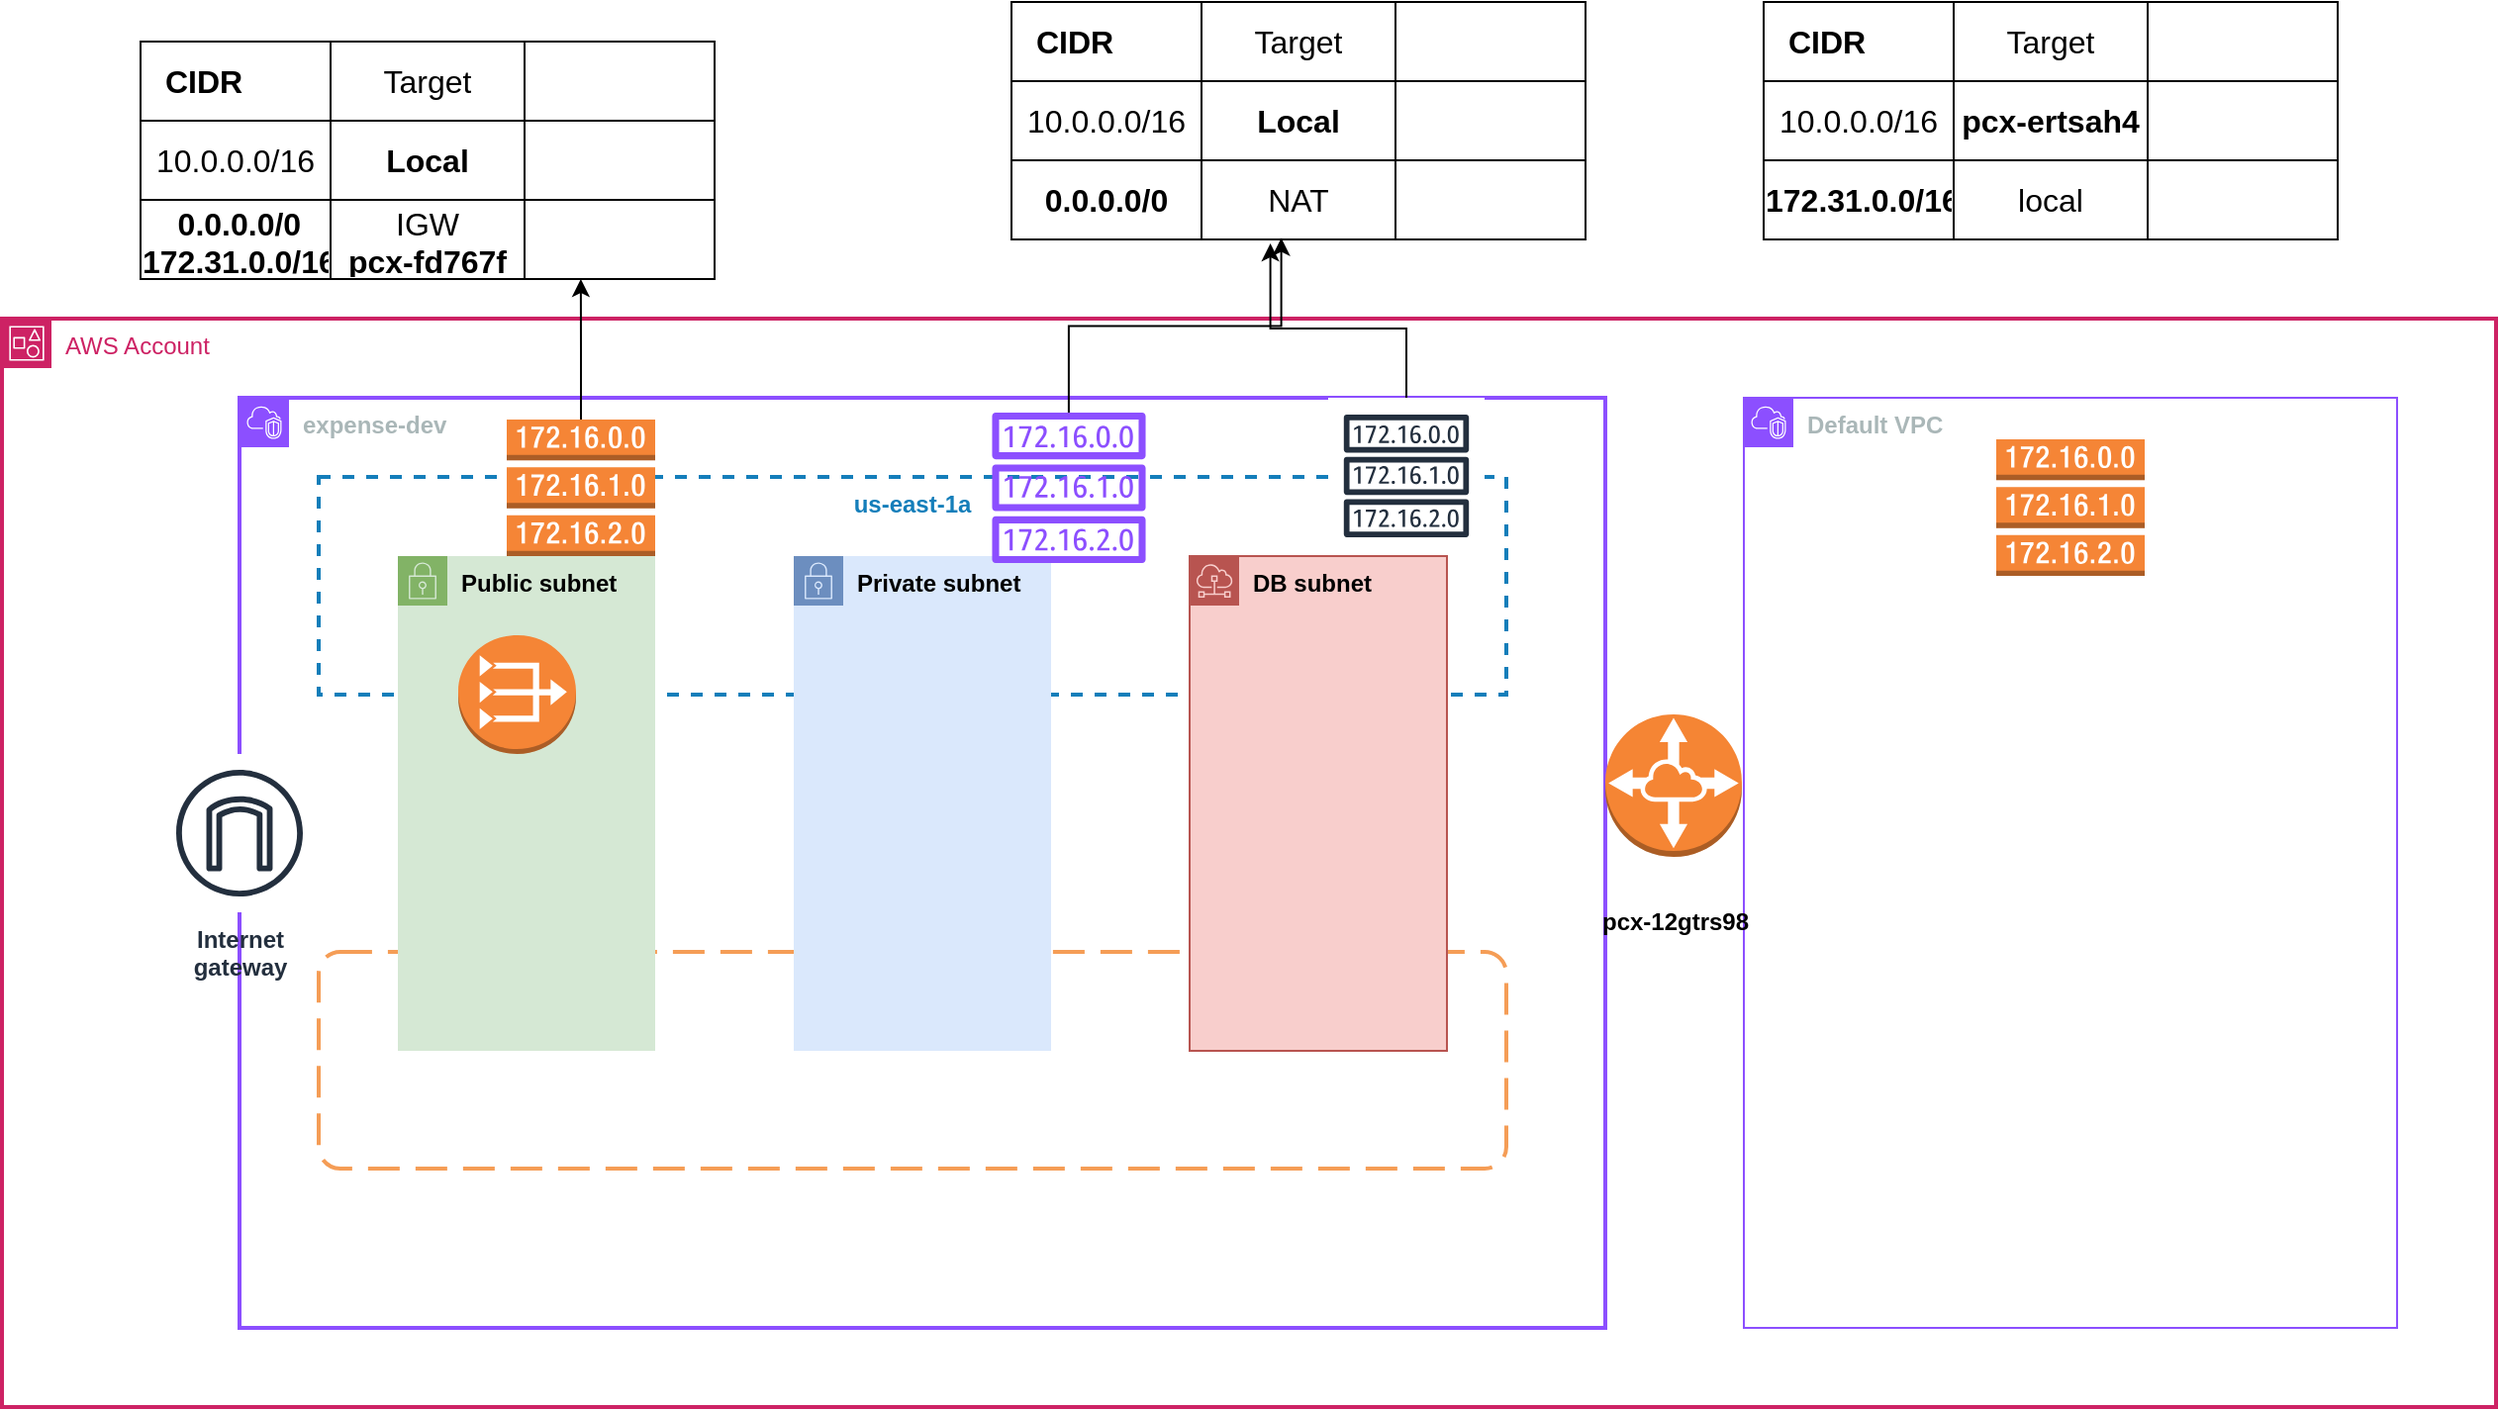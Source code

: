 <mxfile version="26.0.11">
  <diagram name="Page-1" id="2I3Cp4i9-CEu9HC9nYrX">
    <mxGraphModel dx="1259" dy="1755" grid="1" gridSize="10" guides="1" tooltips="1" connect="1" arrows="1" fold="1" page="1" pageScale="1" pageWidth="850" pageHeight="1100" math="0" shadow="0">
      <root>
        <mxCell id="0" />
        <mxCell id="1" parent="0" />
        <mxCell id="bEcWCXSW8mVEf-5Qv4KU-1" value="AWS Account" style="points=[[0,0],[0.25,0],[0.5,0],[0.75,0],[1,0],[1,0.25],[1,0.5],[1,0.75],[1,1],[0.75,1],[0.5,1],[0.25,1],[0,1],[0,0.75],[0,0.5],[0,0.25]];outlineConnect=0;gradientColor=none;html=1;whiteSpace=wrap;fontSize=12;fontStyle=0;container=1;pointerEvents=0;collapsible=0;recursiveResize=0;shape=mxgraph.aws4.group;grIcon=mxgraph.aws4.group_account;strokeColor=#CD2264;fillColor=none;verticalAlign=top;align=left;spacingLeft=30;fontColor=#CD2264;dashed=0;strokeWidth=2;" vertex="1" parent="1">
          <mxGeometry x="40" y="40" width="1260" height="550" as="geometry" />
        </mxCell>
        <mxCell id="bEcWCXSW8mVEf-5Qv4KU-2" value="&lt;b&gt;expense-dev&lt;/b&gt;" style="points=[[0,0],[0.25,0],[0.5,0],[0.75,0],[1,0],[1,0.25],[1,0.5],[1,0.75],[1,1],[0.75,1],[0.5,1],[0.25,1],[0,1],[0,0.75],[0,0.5],[0,0.25]];outlineConnect=0;gradientColor=none;html=1;whiteSpace=wrap;fontSize=12;fontStyle=0;container=1;pointerEvents=0;collapsible=0;recursiveResize=0;shape=mxgraph.aws4.group;grIcon=mxgraph.aws4.group_vpc2;strokeColor=#8C4FFF;fillColor=none;verticalAlign=top;align=left;spacingLeft=30;fontColor=#AAB7B8;dashed=0;strokeWidth=2;" vertex="1" parent="bEcWCXSW8mVEf-5Qv4KU-1">
          <mxGeometry x="120" y="40" width="690" height="470" as="geometry" />
        </mxCell>
        <mxCell id="bEcWCXSW8mVEf-5Qv4KU-5" value="&lt;b&gt;us-east-1a&lt;/b&gt;" style="fillColor=none;strokeColor=#147EBA;dashed=1;verticalAlign=top;fontStyle=0;fontColor=#147EBA;whiteSpace=wrap;html=1;strokeWidth=2;" vertex="1" parent="bEcWCXSW8mVEf-5Qv4KU-2">
          <mxGeometry x="40" y="40" width="600" height="110" as="geometry" />
        </mxCell>
        <mxCell id="bEcWCXSW8mVEf-5Qv4KU-6" value="" style="rounded=1;arcSize=10;dashed=1;strokeColor=#F59D56;fillColor=none;gradientColor=none;dashPattern=8 4;strokeWidth=2;" vertex="1" parent="bEcWCXSW8mVEf-5Qv4KU-2">
          <mxGeometry x="40" y="280" width="600" height="109.5" as="geometry" />
        </mxCell>
        <mxCell id="bEcWCXSW8mVEf-5Qv4KU-7" value="&lt;b&gt;us-east-1b&lt;/b&gt;" style="text;html=1;align=center;verticalAlign=middle;resizable=0;points=[];autosize=1;strokeColor=none;fillColor=none;" vertex="1" parent="bEcWCXSW8mVEf-5Qv4KU-2">
          <mxGeometry x="300" y="280" width="80" height="30" as="geometry" />
        </mxCell>
        <mxCell id="bEcWCXSW8mVEf-5Qv4KU-8" value="&lt;b&gt;Public subnet&lt;/b&gt;" style="points=[[0,0],[0.25,0],[0.5,0],[0.75,0],[1,0],[1,0.25],[1,0.5],[1,0.75],[1,1],[0.75,1],[0.5,1],[0.25,1],[0,1],[0,0.75],[0,0.5],[0,0.25]];outlineConnect=0;html=1;whiteSpace=wrap;fontSize=12;fontStyle=0;container=1;pointerEvents=0;collapsible=0;recursiveResize=0;shape=mxgraph.aws4.group;grIcon=mxgraph.aws4.group_security_group;grStroke=0;strokeColor=#82b366;fillColor=#d5e8d4;verticalAlign=top;align=left;spacingLeft=30;dashed=0;" vertex="1" parent="bEcWCXSW8mVEf-5Qv4KU-2">
          <mxGeometry x="80" y="80" width="130" height="250" as="geometry" />
        </mxCell>
        <mxCell id="bEcWCXSW8mVEf-5Qv4KU-84" value="" style="outlineConnect=0;dashed=0;verticalLabelPosition=bottom;verticalAlign=top;align=center;html=1;shape=mxgraph.aws3.vpc_nat_gateway;fillColor=#F58536;gradientColor=none;" vertex="1" parent="bEcWCXSW8mVEf-5Qv4KU-8">
          <mxGeometry x="30.5" y="40" width="59.5" height="60" as="geometry" />
        </mxCell>
        <mxCell id="bEcWCXSW8mVEf-5Qv4KU-9" value="&lt;b&gt;Private subnet&lt;/b&gt;" style="points=[[0,0],[0.25,0],[0.5,0],[0.75,0],[1,0],[1,0.25],[1,0.5],[1,0.75],[1,1],[0.75,1],[0.5,1],[0.25,1],[0,1],[0,0.75],[0,0.5],[0,0.25]];outlineConnect=0;html=1;whiteSpace=wrap;fontSize=12;fontStyle=0;container=1;pointerEvents=0;collapsible=0;recursiveResize=0;shape=mxgraph.aws4.group;grIcon=mxgraph.aws4.group_security_group;grStroke=0;strokeColor=#6c8ebf;fillColor=#dae8fc;verticalAlign=top;align=left;spacingLeft=30;dashed=0;" vertex="1" parent="bEcWCXSW8mVEf-5Qv4KU-2">
          <mxGeometry x="280" y="80" width="130" height="250" as="geometry" />
        </mxCell>
        <mxCell id="bEcWCXSW8mVEf-5Qv4KU-10" value="&lt;b&gt;DB subnet&lt;/b&gt;" style="sketch=0;outlineConnect=0;html=1;whiteSpace=wrap;fontSize=12;fontStyle=0;shape=mxgraph.aws4.group;grIcon=mxgraph.aws4.group_subnet;strokeColor=#b85450;fillColor=#f8cecc;verticalAlign=top;align=left;spacingLeft=30;dashed=0;" vertex="1" parent="bEcWCXSW8mVEf-5Qv4KU-2">
          <mxGeometry x="480" y="80" width="130" height="250" as="geometry" />
        </mxCell>
        <mxCell id="bEcWCXSW8mVEf-5Qv4KU-11" value="" style="outlineConnect=0;dashed=0;verticalLabelPosition=bottom;verticalAlign=top;align=center;html=1;shape=mxgraph.aws3.route_table;fillColor=#F58536;gradientColor=none;" vertex="1" parent="bEcWCXSW8mVEf-5Qv4KU-2">
          <mxGeometry x="135" y="11" width="75" height="69" as="geometry" />
        </mxCell>
        <mxCell id="bEcWCXSW8mVEf-5Qv4KU-12" value="" style="sketch=0;outlineConnect=0;fontColor=#232F3E;gradientColor=none;fillColor=#8C4FFF;strokeColor=none;dashed=0;verticalLabelPosition=bottom;verticalAlign=top;align=center;html=1;fontSize=12;fontStyle=0;aspect=fixed;pointerEvents=1;shape=mxgraph.aws4.route_table;" vertex="1" parent="bEcWCXSW8mVEf-5Qv4KU-2">
          <mxGeometry x="380" y="7.5" width="78" height="76" as="geometry" />
        </mxCell>
        <mxCell id="bEcWCXSW8mVEf-5Qv4KU-13" value="" style="sketch=0;outlineConnect=0;fontColor=#232F3E;gradientColor=none;strokeColor=#232F3E;fillColor=#ffffff;dashed=0;verticalLabelPosition=bottom;verticalAlign=top;align=center;html=1;fontSize=12;fontStyle=0;aspect=fixed;shape=mxgraph.aws4.resourceIcon;resIcon=mxgraph.aws4.route_table;" vertex="1" parent="bEcWCXSW8mVEf-5Qv4KU-2">
          <mxGeometry x="550" width="79" height="79" as="geometry" />
        </mxCell>
        <mxCell id="bEcWCXSW8mVEf-5Qv4KU-66" value="&lt;b&gt;Default VPC&lt;/b&gt;" style="points=[[0,0],[0.25,0],[0.5,0],[0.75,0],[1,0],[1,0.25],[1,0.5],[1,0.75],[1,1],[0.75,1],[0.5,1],[0.25,1],[0,1],[0,0.75],[0,0.5],[0,0.25]];outlineConnect=0;gradientColor=none;html=1;whiteSpace=wrap;fontSize=12;fontStyle=0;container=1;pointerEvents=0;collapsible=0;recursiveResize=0;shape=mxgraph.aws4.group;grIcon=mxgraph.aws4.group_vpc2;strokeColor=#8C4FFF;fillColor=none;verticalAlign=top;align=left;spacingLeft=30;fontColor=#AAB7B8;dashed=0;" vertex="1" parent="bEcWCXSW8mVEf-5Qv4KU-1">
          <mxGeometry x="880" y="40" width="330" height="470" as="geometry" />
        </mxCell>
        <mxCell id="bEcWCXSW8mVEf-5Qv4KU-69" value="" style="outlineConnect=0;dashed=0;verticalLabelPosition=bottom;verticalAlign=top;align=center;html=1;shape=mxgraph.aws3.route_table;fillColor=#F58536;gradientColor=none;" vertex="1" parent="bEcWCXSW8mVEf-5Qv4KU-66">
          <mxGeometry x="127.5" y="21" width="75" height="69" as="geometry" />
        </mxCell>
        <mxCell id="bEcWCXSW8mVEf-5Qv4KU-67" value="" style="outlineConnect=0;dashed=0;verticalLabelPosition=bottom;verticalAlign=top;align=center;html=1;shape=mxgraph.aws3.vpc_peering;fillColor=#F58534;gradientColor=none;" vertex="1" parent="bEcWCXSW8mVEf-5Qv4KU-1">
          <mxGeometry x="810" y="200" width="69" height="72" as="geometry" />
        </mxCell>
        <mxCell id="bEcWCXSW8mVEf-5Qv4KU-68" value="&lt;b&gt;pcx-12gtrs98&lt;/b&gt;" style="text;html=1;align=center;verticalAlign=middle;resizable=0;points=[];autosize=1;strokeColor=none;fillColor=none;" vertex="1" parent="bEcWCXSW8mVEf-5Qv4KU-1">
          <mxGeometry x="794.5" y="290" width="100" height="30" as="geometry" />
        </mxCell>
        <mxCell id="bEcWCXSW8mVEf-5Qv4KU-4" value="&lt;b&gt;Internet&lt;br&gt;gateway&lt;/b&gt;" style="sketch=0;outlineConnect=0;fontColor=#232F3E;gradientColor=none;strokeColor=#232F3E;fillColor=#ffffff;dashed=0;verticalLabelPosition=bottom;verticalAlign=top;align=center;html=1;fontSize=12;fontStyle=0;aspect=fixed;shape=mxgraph.aws4.resourceIcon;resIcon=mxgraph.aws4.internet_gateway;" vertex="1" parent="1">
          <mxGeometry x="120" y="260" width="80" height="80" as="geometry" />
        </mxCell>
        <mxCell id="bEcWCXSW8mVEf-5Qv4KU-14" value="" style="shape=table;startSize=0;container=1;collapsible=0;childLayout=tableLayout;fontSize=16;" vertex="1" parent="1">
          <mxGeometry x="110" y="-100" width="290" height="120" as="geometry" />
        </mxCell>
        <mxCell id="bEcWCXSW8mVEf-5Qv4KU-15" value="" style="shape=tableRow;horizontal=0;startSize=0;swimlaneHead=0;swimlaneBody=0;strokeColor=inherit;top=0;left=0;bottom=0;right=0;collapsible=0;dropTarget=0;fillColor=none;points=[[0,0.5],[1,0.5]];portConstraint=eastwest;fontSize=16;" vertex="1" parent="bEcWCXSW8mVEf-5Qv4KU-14">
          <mxGeometry width="290" height="40" as="geometry" />
        </mxCell>
        <mxCell id="bEcWCXSW8mVEf-5Qv4KU-16" value="&lt;b&gt;CIDR&lt;span style=&quot;white-space: pre;&quot;&gt;&#x9;&lt;/span&gt;&lt;/b&gt;" style="shape=partialRectangle;html=1;whiteSpace=wrap;connectable=0;strokeColor=inherit;overflow=hidden;fillColor=none;top=0;left=0;bottom=0;right=0;pointerEvents=1;fontSize=16;" vertex="1" parent="bEcWCXSW8mVEf-5Qv4KU-15">
          <mxGeometry width="96" height="40" as="geometry">
            <mxRectangle width="96" height="40" as="alternateBounds" />
          </mxGeometry>
        </mxCell>
        <mxCell id="bEcWCXSW8mVEf-5Qv4KU-17" value="Target" style="shape=partialRectangle;html=1;whiteSpace=wrap;connectable=0;strokeColor=inherit;overflow=hidden;fillColor=none;top=0;left=0;bottom=0;right=0;pointerEvents=1;fontSize=16;" vertex="1" parent="bEcWCXSW8mVEf-5Qv4KU-15">
          <mxGeometry x="96" width="98" height="40" as="geometry">
            <mxRectangle width="98" height="40" as="alternateBounds" />
          </mxGeometry>
        </mxCell>
        <mxCell id="bEcWCXSW8mVEf-5Qv4KU-18" value="" style="shape=partialRectangle;html=1;whiteSpace=wrap;connectable=0;strokeColor=inherit;overflow=hidden;fillColor=none;top=0;left=0;bottom=0;right=0;pointerEvents=1;fontSize=16;" vertex="1" parent="bEcWCXSW8mVEf-5Qv4KU-15">
          <mxGeometry x="194" width="96" height="40" as="geometry">
            <mxRectangle width="96" height="40" as="alternateBounds" />
          </mxGeometry>
        </mxCell>
        <mxCell id="bEcWCXSW8mVEf-5Qv4KU-19" value="" style="shape=tableRow;horizontal=0;startSize=0;swimlaneHead=0;swimlaneBody=0;strokeColor=inherit;top=0;left=0;bottom=0;right=0;collapsible=0;dropTarget=0;fillColor=none;points=[[0,0.5],[1,0.5]];portConstraint=eastwest;fontSize=16;" vertex="1" parent="bEcWCXSW8mVEf-5Qv4KU-14">
          <mxGeometry y="40" width="290" height="40" as="geometry" />
        </mxCell>
        <mxCell id="bEcWCXSW8mVEf-5Qv4KU-20" value="10.0.0.0/16" style="shape=partialRectangle;html=1;whiteSpace=wrap;connectable=0;strokeColor=inherit;overflow=hidden;fillColor=none;top=0;left=0;bottom=0;right=0;pointerEvents=1;fontSize=16;" vertex="1" parent="bEcWCXSW8mVEf-5Qv4KU-19">
          <mxGeometry width="96" height="40" as="geometry">
            <mxRectangle width="96" height="40" as="alternateBounds" />
          </mxGeometry>
        </mxCell>
        <mxCell id="bEcWCXSW8mVEf-5Qv4KU-21" value="&lt;b&gt;Local&lt;/b&gt;" style="shape=partialRectangle;html=1;whiteSpace=wrap;connectable=0;strokeColor=inherit;overflow=hidden;fillColor=none;top=0;left=0;bottom=0;right=0;pointerEvents=1;fontSize=16;" vertex="1" parent="bEcWCXSW8mVEf-5Qv4KU-19">
          <mxGeometry x="96" width="98" height="40" as="geometry">
            <mxRectangle width="98" height="40" as="alternateBounds" />
          </mxGeometry>
        </mxCell>
        <mxCell id="bEcWCXSW8mVEf-5Qv4KU-22" value="" style="shape=partialRectangle;html=1;whiteSpace=wrap;connectable=0;strokeColor=inherit;overflow=hidden;fillColor=none;top=0;left=0;bottom=0;right=0;pointerEvents=1;fontSize=16;" vertex="1" parent="bEcWCXSW8mVEf-5Qv4KU-19">
          <mxGeometry x="194" width="96" height="40" as="geometry">
            <mxRectangle width="96" height="40" as="alternateBounds" />
          </mxGeometry>
        </mxCell>
        <mxCell id="bEcWCXSW8mVEf-5Qv4KU-23" value="" style="shape=tableRow;horizontal=0;startSize=0;swimlaneHead=0;swimlaneBody=0;strokeColor=inherit;top=0;left=0;bottom=0;right=0;collapsible=0;dropTarget=0;fillColor=none;points=[[0,0.5],[1,0.5]];portConstraint=eastwest;fontSize=16;" vertex="1" parent="bEcWCXSW8mVEf-5Qv4KU-14">
          <mxGeometry y="80" width="290" height="40" as="geometry" />
        </mxCell>
        <mxCell id="bEcWCXSW8mVEf-5Qv4KU-24" value="&lt;b&gt;0.0.0.0/0&lt;/b&gt;&lt;div&gt;&lt;b&gt;172.31.0.0/16&lt;/b&gt;&lt;/div&gt;" style="shape=partialRectangle;html=1;whiteSpace=wrap;connectable=0;strokeColor=inherit;overflow=hidden;fillColor=none;top=0;left=0;bottom=0;right=0;pointerEvents=1;fontSize=16;" vertex="1" parent="bEcWCXSW8mVEf-5Qv4KU-23">
          <mxGeometry width="96" height="40" as="geometry">
            <mxRectangle width="96" height="40" as="alternateBounds" />
          </mxGeometry>
        </mxCell>
        <mxCell id="bEcWCXSW8mVEf-5Qv4KU-25" value="IGW&lt;br&gt;&lt;b&gt;pcx-fd767f&lt;/b&gt;" style="shape=partialRectangle;html=1;whiteSpace=wrap;connectable=0;strokeColor=inherit;overflow=hidden;fillColor=none;top=0;left=0;bottom=0;right=0;pointerEvents=1;fontSize=16;" vertex="1" parent="bEcWCXSW8mVEf-5Qv4KU-23">
          <mxGeometry x="96" width="98" height="40" as="geometry">
            <mxRectangle width="98" height="40" as="alternateBounds" />
          </mxGeometry>
        </mxCell>
        <mxCell id="bEcWCXSW8mVEf-5Qv4KU-26" value="" style="shape=partialRectangle;html=1;whiteSpace=wrap;connectable=0;strokeColor=inherit;overflow=hidden;fillColor=none;top=0;left=0;bottom=0;right=0;pointerEvents=1;fontSize=16;" vertex="1" parent="bEcWCXSW8mVEf-5Qv4KU-23">
          <mxGeometry x="194" width="96" height="40" as="geometry">
            <mxRectangle width="96" height="40" as="alternateBounds" />
          </mxGeometry>
        </mxCell>
        <mxCell id="bEcWCXSW8mVEf-5Qv4KU-27" style="edgeStyle=orthogonalEdgeStyle;rounded=0;orthogonalLoop=1;jettySize=auto;html=1;entryX=0.767;entryY=1;entryDx=0;entryDy=0;entryPerimeter=0;" edge="1" parent="1" source="bEcWCXSW8mVEf-5Qv4KU-11" target="bEcWCXSW8mVEf-5Qv4KU-23">
          <mxGeometry relative="1" as="geometry" />
        </mxCell>
        <mxCell id="bEcWCXSW8mVEf-5Qv4KU-28" value="" style="shape=table;startSize=0;container=1;collapsible=0;childLayout=tableLayout;fontSize=16;" vertex="1" parent="1">
          <mxGeometry x="550" y="-120" width="290" height="120" as="geometry" />
        </mxCell>
        <mxCell id="bEcWCXSW8mVEf-5Qv4KU-29" value="" style="shape=tableRow;horizontal=0;startSize=0;swimlaneHead=0;swimlaneBody=0;strokeColor=inherit;top=0;left=0;bottom=0;right=0;collapsible=0;dropTarget=0;fillColor=none;points=[[0,0.5],[1,0.5]];portConstraint=eastwest;fontSize=16;" vertex="1" parent="bEcWCXSW8mVEf-5Qv4KU-28">
          <mxGeometry width="290" height="40" as="geometry" />
        </mxCell>
        <mxCell id="bEcWCXSW8mVEf-5Qv4KU-30" value="&lt;b&gt;CIDR&lt;span style=&quot;white-space: pre;&quot;&gt;&#x9;&lt;/span&gt;&lt;/b&gt;" style="shape=partialRectangle;html=1;whiteSpace=wrap;connectable=0;strokeColor=inherit;overflow=hidden;fillColor=none;top=0;left=0;bottom=0;right=0;pointerEvents=1;fontSize=16;" vertex="1" parent="bEcWCXSW8mVEf-5Qv4KU-29">
          <mxGeometry width="96" height="40" as="geometry">
            <mxRectangle width="96" height="40" as="alternateBounds" />
          </mxGeometry>
        </mxCell>
        <mxCell id="bEcWCXSW8mVEf-5Qv4KU-31" value="Target" style="shape=partialRectangle;html=1;whiteSpace=wrap;connectable=0;strokeColor=inherit;overflow=hidden;fillColor=none;top=0;left=0;bottom=0;right=0;pointerEvents=1;fontSize=16;" vertex="1" parent="bEcWCXSW8mVEf-5Qv4KU-29">
          <mxGeometry x="96" width="98" height="40" as="geometry">
            <mxRectangle width="98" height="40" as="alternateBounds" />
          </mxGeometry>
        </mxCell>
        <mxCell id="bEcWCXSW8mVEf-5Qv4KU-32" value="" style="shape=partialRectangle;html=1;whiteSpace=wrap;connectable=0;strokeColor=inherit;overflow=hidden;fillColor=none;top=0;left=0;bottom=0;right=0;pointerEvents=1;fontSize=16;" vertex="1" parent="bEcWCXSW8mVEf-5Qv4KU-29">
          <mxGeometry x="194" width="96" height="40" as="geometry">
            <mxRectangle width="96" height="40" as="alternateBounds" />
          </mxGeometry>
        </mxCell>
        <mxCell id="bEcWCXSW8mVEf-5Qv4KU-33" value="" style="shape=tableRow;horizontal=0;startSize=0;swimlaneHead=0;swimlaneBody=0;strokeColor=inherit;top=0;left=0;bottom=0;right=0;collapsible=0;dropTarget=0;fillColor=none;points=[[0,0.5],[1,0.5]];portConstraint=eastwest;fontSize=16;" vertex="1" parent="bEcWCXSW8mVEf-5Qv4KU-28">
          <mxGeometry y="40" width="290" height="40" as="geometry" />
        </mxCell>
        <mxCell id="bEcWCXSW8mVEf-5Qv4KU-34" value="10.0.0.0/16" style="shape=partialRectangle;html=1;whiteSpace=wrap;connectable=0;strokeColor=inherit;overflow=hidden;fillColor=none;top=0;left=0;bottom=0;right=0;pointerEvents=1;fontSize=16;" vertex="1" parent="bEcWCXSW8mVEf-5Qv4KU-33">
          <mxGeometry width="96" height="40" as="geometry">
            <mxRectangle width="96" height="40" as="alternateBounds" />
          </mxGeometry>
        </mxCell>
        <mxCell id="bEcWCXSW8mVEf-5Qv4KU-35" value="&lt;b&gt;Local&lt;/b&gt;" style="shape=partialRectangle;html=1;whiteSpace=wrap;connectable=0;strokeColor=inherit;overflow=hidden;fillColor=none;top=0;left=0;bottom=0;right=0;pointerEvents=1;fontSize=16;" vertex="1" parent="bEcWCXSW8mVEf-5Qv4KU-33">
          <mxGeometry x="96" width="98" height="40" as="geometry">
            <mxRectangle width="98" height="40" as="alternateBounds" />
          </mxGeometry>
        </mxCell>
        <mxCell id="bEcWCXSW8mVEf-5Qv4KU-36" value="" style="shape=partialRectangle;html=1;whiteSpace=wrap;connectable=0;strokeColor=inherit;overflow=hidden;fillColor=none;top=0;left=0;bottom=0;right=0;pointerEvents=1;fontSize=16;" vertex="1" parent="bEcWCXSW8mVEf-5Qv4KU-33">
          <mxGeometry x="194" width="96" height="40" as="geometry">
            <mxRectangle width="96" height="40" as="alternateBounds" />
          </mxGeometry>
        </mxCell>
        <mxCell id="bEcWCXSW8mVEf-5Qv4KU-37" value="" style="shape=tableRow;horizontal=0;startSize=0;swimlaneHead=0;swimlaneBody=0;strokeColor=inherit;top=0;left=0;bottom=0;right=0;collapsible=0;dropTarget=0;fillColor=none;points=[[0,0.5],[1,0.5]];portConstraint=eastwest;fontSize=16;" vertex="1" parent="bEcWCXSW8mVEf-5Qv4KU-28">
          <mxGeometry y="80" width="290" height="40" as="geometry" />
        </mxCell>
        <mxCell id="bEcWCXSW8mVEf-5Qv4KU-38" value="&lt;b&gt;0.0.0.0/0&lt;/b&gt;" style="shape=partialRectangle;html=1;whiteSpace=wrap;connectable=0;strokeColor=inherit;overflow=hidden;fillColor=none;top=0;left=0;bottom=0;right=0;pointerEvents=1;fontSize=16;" vertex="1" parent="bEcWCXSW8mVEf-5Qv4KU-37">
          <mxGeometry width="96" height="40" as="geometry">
            <mxRectangle width="96" height="40" as="alternateBounds" />
          </mxGeometry>
        </mxCell>
        <mxCell id="bEcWCXSW8mVEf-5Qv4KU-39" value="NAT" style="shape=partialRectangle;html=1;whiteSpace=wrap;connectable=0;strokeColor=inherit;overflow=hidden;fillColor=none;top=0;left=0;bottom=0;right=0;pointerEvents=1;fontSize=16;" vertex="1" parent="bEcWCXSW8mVEf-5Qv4KU-37">
          <mxGeometry x="96" width="98" height="40" as="geometry">
            <mxRectangle width="98" height="40" as="alternateBounds" />
          </mxGeometry>
        </mxCell>
        <mxCell id="bEcWCXSW8mVEf-5Qv4KU-40" value="" style="shape=partialRectangle;html=1;whiteSpace=wrap;connectable=0;strokeColor=inherit;overflow=hidden;fillColor=none;top=0;left=0;bottom=0;right=0;pointerEvents=1;fontSize=16;" vertex="1" parent="bEcWCXSW8mVEf-5Qv4KU-37">
          <mxGeometry x="194" width="96" height="40" as="geometry">
            <mxRectangle width="96" height="40" as="alternateBounds" />
          </mxGeometry>
        </mxCell>
        <mxCell id="bEcWCXSW8mVEf-5Qv4KU-54" style="edgeStyle=orthogonalEdgeStyle;rounded=0;orthogonalLoop=1;jettySize=auto;html=1;entryX=0.47;entryY=0.982;entryDx=0;entryDy=0;entryPerimeter=0;" edge="1" parent="1" source="bEcWCXSW8mVEf-5Qv4KU-12" target="bEcWCXSW8mVEf-5Qv4KU-37">
          <mxGeometry relative="1" as="geometry" />
        </mxCell>
        <mxCell id="bEcWCXSW8mVEf-5Qv4KU-55" style="edgeStyle=orthogonalEdgeStyle;rounded=0;orthogonalLoop=1;jettySize=auto;html=1;entryX=0.451;entryY=1.05;entryDx=0;entryDy=0;entryPerimeter=0;" edge="1" parent="1" source="bEcWCXSW8mVEf-5Qv4KU-13" target="bEcWCXSW8mVEf-5Qv4KU-37">
          <mxGeometry relative="1" as="geometry">
            <Array as="points">
              <mxPoint x="750" y="45" />
              <mxPoint x="681" y="45" />
            </Array>
          </mxGeometry>
        </mxCell>
        <mxCell id="bEcWCXSW8mVEf-5Qv4KU-71" value="" style="shape=table;startSize=0;container=1;collapsible=0;childLayout=tableLayout;fontSize=16;" vertex="1" parent="1">
          <mxGeometry x="930" y="-120" width="290" height="120" as="geometry" />
        </mxCell>
        <mxCell id="bEcWCXSW8mVEf-5Qv4KU-72" value="" style="shape=tableRow;horizontal=0;startSize=0;swimlaneHead=0;swimlaneBody=0;strokeColor=inherit;top=0;left=0;bottom=0;right=0;collapsible=0;dropTarget=0;fillColor=none;points=[[0,0.5],[1,0.5]];portConstraint=eastwest;fontSize=16;" vertex="1" parent="bEcWCXSW8mVEf-5Qv4KU-71">
          <mxGeometry width="290" height="40" as="geometry" />
        </mxCell>
        <mxCell id="bEcWCXSW8mVEf-5Qv4KU-73" value="&lt;b&gt;CIDR&lt;span style=&quot;white-space: pre;&quot;&gt;&#x9;&lt;/span&gt;&lt;/b&gt;" style="shape=partialRectangle;html=1;whiteSpace=wrap;connectable=0;strokeColor=inherit;overflow=hidden;fillColor=none;top=0;left=0;bottom=0;right=0;pointerEvents=1;fontSize=16;" vertex="1" parent="bEcWCXSW8mVEf-5Qv4KU-72">
          <mxGeometry width="96" height="40" as="geometry">
            <mxRectangle width="96" height="40" as="alternateBounds" />
          </mxGeometry>
        </mxCell>
        <mxCell id="bEcWCXSW8mVEf-5Qv4KU-74" value="Target" style="shape=partialRectangle;html=1;whiteSpace=wrap;connectable=0;strokeColor=inherit;overflow=hidden;fillColor=none;top=0;left=0;bottom=0;right=0;pointerEvents=1;fontSize=16;" vertex="1" parent="bEcWCXSW8mVEf-5Qv4KU-72">
          <mxGeometry x="96" width="98" height="40" as="geometry">
            <mxRectangle width="98" height="40" as="alternateBounds" />
          </mxGeometry>
        </mxCell>
        <mxCell id="bEcWCXSW8mVEf-5Qv4KU-75" value="" style="shape=partialRectangle;html=1;whiteSpace=wrap;connectable=0;strokeColor=inherit;overflow=hidden;fillColor=none;top=0;left=0;bottom=0;right=0;pointerEvents=1;fontSize=16;" vertex="1" parent="bEcWCXSW8mVEf-5Qv4KU-72">
          <mxGeometry x="194" width="96" height="40" as="geometry">
            <mxRectangle width="96" height="40" as="alternateBounds" />
          </mxGeometry>
        </mxCell>
        <mxCell id="bEcWCXSW8mVEf-5Qv4KU-76" value="" style="shape=tableRow;horizontal=0;startSize=0;swimlaneHead=0;swimlaneBody=0;strokeColor=inherit;top=0;left=0;bottom=0;right=0;collapsible=0;dropTarget=0;fillColor=none;points=[[0,0.5],[1,0.5]];portConstraint=eastwest;fontSize=16;" vertex="1" parent="bEcWCXSW8mVEf-5Qv4KU-71">
          <mxGeometry y="40" width="290" height="40" as="geometry" />
        </mxCell>
        <mxCell id="bEcWCXSW8mVEf-5Qv4KU-77" value="10.0.0.0/16" style="shape=partialRectangle;html=1;whiteSpace=wrap;connectable=0;strokeColor=inherit;overflow=hidden;fillColor=none;top=0;left=0;bottom=0;right=0;pointerEvents=1;fontSize=16;" vertex="1" parent="bEcWCXSW8mVEf-5Qv4KU-76">
          <mxGeometry width="96" height="40" as="geometry">
            <mxRectangle width="96" height="40" as="alternateBounds" />
          </mxGeometry>
        </mxCell>
        <mxCell id="bEcWCXSW8mVEf-5Qv4KU-78" value="&lt;b&gt;pcx-ertsah4&lt;/b&gt;" style="shape=partialRectangle;html=1;whiteSpace=wrap;connectable=0;strokeColor=inherit;overflow=hidden;fillColor=none;top=0;left=0;bottom=0;right=0;pointerEvents=1;fontSize=16;" vertex="1" parent="bEcWCXSW8mVEf-5Qv4KU-76">
          <mxGeometry x="96" width="98" height="40" as="geometry">
            <mxRectangle width="98" height="40" as="alternateBounds" />
          </mxGeometry>
        </mxCell>
        <mxCell id="bEcWCXSW8mVEf-5Qv4KU-79" value="" style="shape=partialRectangle;html=1;whiteSpace=wrap;connectable=0;strokeColor=inherit;overflow=hidden;fillColor=none;top=0;left=0;bottom=0;right=0;pointerEvents=1;fontSize=16;" vertex="1" parent="bEcWCXSW8mVEf-5Qv4KU-76">
          <mxGeometry x="194" width="96" height="40" as="geometry">
            <mxRectangle width="96" height="40" as="alternateBounds" />
          </mxGeometry>
        </mxCell>
        <mxCell id="bEcWCXSW8mVEf-5Qv4KU-80" value="" style="shape=tableRow;horizontal=0;startSize=0;swimlaneHead=0;swimlaneBody=0;strokeColor=inherit;top=0;left=0;bottom=0;right=0;collapsible=0;dropTarget=0;fillColor=none;points=[[0,0.5],[1,0.5]];portConstraint=eastwest;fontSize=16;" vertex="1" parent="bEcWCXSW8mVEf-5Qv4KU-71">
          <mxGeometry y="80" width="290" height="40" as="geometry" />
        </mxCell>
        <mxCell id="bEcWCXSW8mVEf-5Qv4KU-81" value="&lt;b&gt;172.31.0.0/16&lt;/b&gt;" style="shape=partialRectangle;html=1;whiteSpace=wrap;connectable=0;strokeColor=inherit;overflow=hidden;fillColor=none;top=0;left=0;bottom=0;right=0;pointerEvents=1;fontSize=16;" vertex="1" parent="bEcWCXSW8mVEf-5Qv4KU-80">
          <mxGeometry width="96" height="40" as="geometry">
            <mxRectangle width="96" height="40" as="alternateBounds" />
          </mxGeometry>
        </mxCell>
        <mxCell id="bEcWCXSW8mVEf-5Qv4KU-82" value="local" style="shape=partialRectangle;html=1;whiteSpace=wrap;connectable=0;strokeColor=inherit;overflow=hidden;fillColor=none;top=0;left=0;bottom=0;right=0;pointerEvents=1;fontSize=16;" vertex="1" parent="bEcWCXSW8mVEf-5Qv4KU-80">
          <mxGeometry x="96" width="98" height="40" as="geometry">
            <mxRectangle width="98" height="40" as="alternateBounds" />
          </mxGeometry>
        </mxCell>
        <mxCell id="bEcWCXSW8mVEf-5Qv4KU-83" value="" style="shape=partialRectangle;html=1;whiteSpace=wrap;connectable=0;strokeColor=inherit;overflow=hidden;fillColor=none;top=0;left=0;bottom=0;right=0;pointerEvents=1;fontSize=16;" vertex="1" parent="bEcWCXSW8mVEf-5Qv4KU-80">
          <mxGeometry x="194" width="96" height="40" as="geometry">
            <mxRectangle width="96" height="40" as="alternateBounds" />
          </mxGeometry>
        </mxCell>
      </root>
    </mxGraphModel>
  </diagram>
</mxfile>
